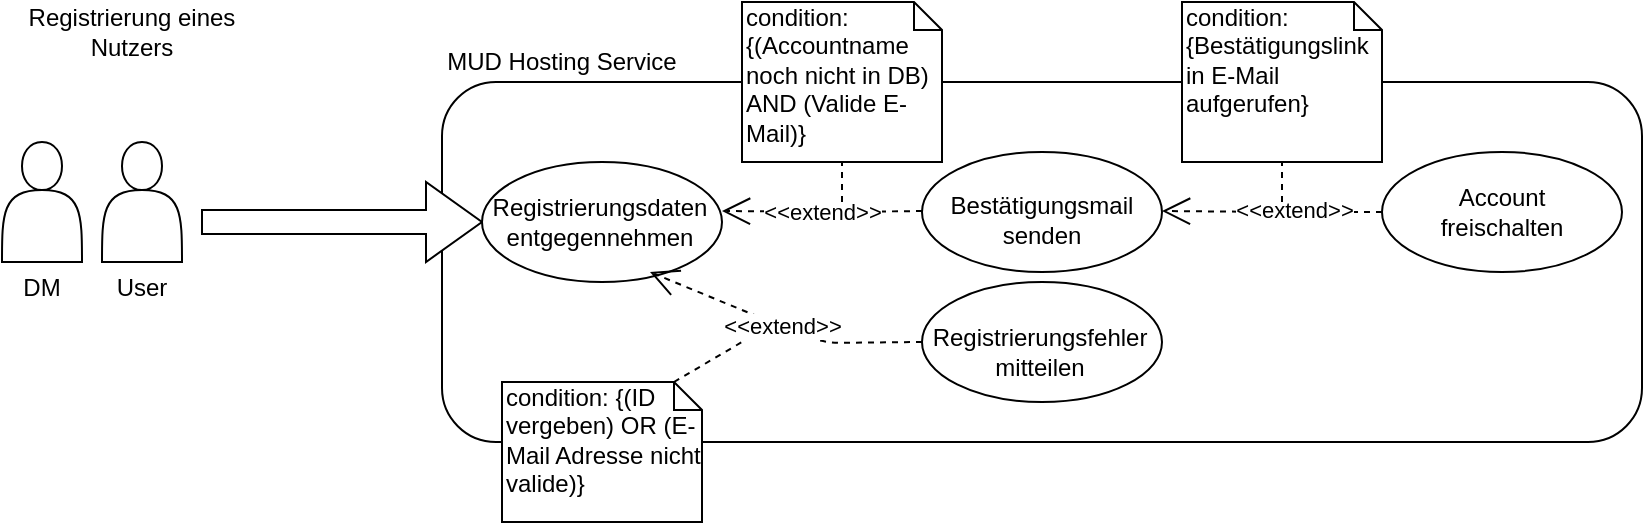 <mxfile version="12.9.5" type="device"><diagram name="Page-1" id="dd472eb7-4b8b-5cd9-a60b-b15522922e76"><mxGraphModel dx="782" dy="432" grid="1" gridSize="10" guides="1" tooltips="1" connect="1" arrows="1" fold="1" page="1" pageScale="1" pageWidth="1100" pageHeight="850" background="#ffffff" math="0" shadow="0"><root><mxCell id="0"/><mxCell id="1" parent="0"/><mxCell id="vd4xnHp-mZfhIF4lwEnJ-7" value="&lt;br&gt;&lt;br&gt;&lt;br&gt;&lt;br&gt;&lt;br&gt;&lt;br&gt;DM" style="shape=actor;whiteSpace=wrap;html=1;" parent="1" vertex="1"><mxGeometry x="90" y="200" width="40" height="60" as="geometry"/></mxCell><mxCell id="vd4xnHp-mZfhIF4lwEnJ-8" value="&lt;br&gt;&lt;br&gt;&lt;br&gt;&lt;br&gt;&lt;br&gt;&lt;br&gt;User" style="shape=actor;whiteSpace=wrap;html=1;" parent="1" vertex="1"><mxGeometry x="140" y="200" width="40" height="60" as="geometry"/></mxCell><mxCell id="SUzBqTEyGLBNT9fE7H9N-16" value="MUD Hosting Service" style="text;html=1;strokeColor=none;fillColor=none;align=center;verticalAlign=middle;whiteSpace=wrap;rounded=0;" parent="1" vertex="1"><mxGeometry x="290" y="150" width="160" height="20" as="geometry"/></mxCell><mxCell id="SUzBqTEyGLBNT9fE7H9N-17" value="" style="rounded=1;whiteSpace=wrap;html=1;" parent="1" vertex="1"><mxGeometry x="310" y="170" width="600" height="180" as="geometry"/></mxCell><mxCell id="SUzBqTEyGLBNT9fE7H9N-1" value="" style="shape=singleArrow;direction=west;whiteSpace=wrap;html=1;rotation=-180;" parent="1" vertex="1"><mxGeometry x="190" y="220" width="140" height="40" as="geometry"/></mxCell><mxCell id="SUzBqTEyGLBNT9fE7H9N-18" value="" style="ellipse;whiteSpace=wrap;html=1;" parent="1" vertex="1"><mxGeometry x="330" y="210" width="120" height="60" as="geometry"/></mxCell><mxCell id="SUzBqTEyGLBNT9fE7H9N-19" value="&lt;div&gt;Registrierungsdaten entgegennehmen&lt;/div&gt;" style="text;html=1;strokeColor=none;fillColor=none;align=center;verticalAlign=middle;whiteSpace=wrap;rounded=0;" parent="1" vertex="1"><mxGeometry x="339" y="215" width="100" height="50" as="geometry"/></mxCell><mxCell id="SUzBqTEyGLBNT9fE7H9N-20" value="Registrierung eines Nutzers" style="text;html=1;strokeColor=none;fillColor=none;align=center;verticalAlign=middle;whiteSpace=wrap;rounded=0;" parent="1" vertex="1"><mxGeometry x="90" y="130" width="130" height="30" as="geometry"/></mxCell><mxCell id="SUzBqTEyGLBNT9fE7H9N-23" value="&amp;lt;&amp;lt;extend&amp;gt;&amp;gt;" style="endArrow=open;endSize=12;dashed=1;html=1;" parent="1" edge="1"><mxGeometry width="160" relative="1" as="geometry"><mxPoint x="550" y="234.5" as="sourcePoint"/><mxPoint x="450" y="234.5" as="targetPoint"/><Array as="points"><mxPoint x="510" y="235"/></Array></mxGeometry></mxCell><mxCell id="SUzBqTEyGLBNT9fE7H9N-27" value="condition: {(Accountname noch nicht in DB) AND (Valide E-Mail)}" style="shape=note;whiteSpace=wrap;html=1;size=14;verticalAlign=top;align=left;spacingTop=-6;" parent="1" vertex="1"><mxGeometry x="460" y="130" width="100" height="80" as="geometry"/></mxCell><mxCell id="SUzBqTEyGLBNT9fE7H9N-29" value="" style="ellipse;whiteSpace=wrap;html=1;" parent="1" vertex="1"><mxGeometry x="550" y="205" width="120" height="60" as="geometry"/></mxCell><mxCell id="SUzBqTEyGLBNT9fE7H9N-28" value="Bestätigungsmail senden" style="text;html=1;strokeColor=none;fillColor=none;align=center;verticalAlign=middle;whiteSpace=wrap;rounded=0;" parent="1" vertex="1"><mxGeometry x="560" y="214" width="100" height="50" as="geometry"/></mxCell><mxCell id="SUzBqTEyGLBNT9fE7H9N-30" value="" style="endArrow=none;dashed=1;html=1;entryX=0.5;entryY=1;entryDx=0;entryDy=0;entryPerimeter=0;" parent="1" target="SUzBqTEyGLBNT9fE7H9N-27" edge="1"><mxGeometry width="50" height="50" relative="1" as="geometry"><mxPoint x="510" y="230" as="sourcePoint"/><mxPoint x="510" y="240" as="targetPoint"/></mxGeometry></mxCell><mxCell id="SUzBqTEyGLBNT9fE7H9N-32" value="&amp;lt;&amp;lt;extend&amp;gt;&amp;gt;" style="endArrow=open;endSize=12;dashed=1;html=1;entryX=0.75;entryY=1;entryDx=0;entryDy=0;exitX=0;exitY=0.5;exitDx=0;exitDy=0;" parent="1" source="SUzBqTEyGLBNT9fE7H9N-34" target="SUzBqTEyGLBNT9fE7H9N-19" edge="1"><mxGeometry width="160" relative="1" as="geometry"><mxPoint x="540" y="300" as="sourcePoint"/><mxPoint x="440" y="300" as="targetPoint"/><Array as="points"><mxPoint x="500" y="300.5"/></Array></mxGeometry></mxCell><mxCell id="SUzBqTEyGLBNT9fE7H9N-34" value="" style="ellipse;whiteSpace=wrap;html=1;" parent="1" vertex="1"><mxGeometry x="550" y="270" width="120" height="60" as="geometry"/></mxCell><mxCell id="SUzBqTEyGLBNT9fE7H9N-33" value="Registrierungsfehler mitteilen" style="text;html=1;strokeColor=none;fillColor=none;align=center;verticalAlign=middle;whiteSpace=wrap;rounded=0;" parent="1" vertex="1"><mxGeometry x="559" y="280" width="100" height="50" as="geometry"/></mxCell><mxCell id="SUzBqTEyGLBNT9fE7H9N-35" value="condition: {(ID vergeben) OR (E-Mail Adresse nicht valide)}" style="shape=note;whiteSpace=wrap;html=1;size=14;verticalAlign=top;align=left;spacingTop=-6;" parent="1" vertex="1"><mxGeometry x="340" y="320" width="100" height="70" as="geometry"/></mxCell><mxCell id="SUzBqTEyGLBNT9fE7H9N-36" value="" style="endArrow=none;dashed=1;html=1;exitX=0;exitY=0;exitDx=86;exitDy=0;exitPerimeter=0;" parent="1" source="SUzBqTEyGLBNT9fE7H9N-35" edge="1"><mxGeometry width="50" height="50" relative="1" as="geometry"><mxPoint x="470" y="380" as="sourcePoint"/><mxPoint x="460" y="300" as="targetPoint"/></mxGeometry></mxCell><mxCell id="UYxm3tRICaHPho7HVAit-2" value="" style="ellipse;whiteSpace=wrap;html=1;" vertex="1" parent="1"><mxGeometry x="780" y="205" width="120" height="60" as="geometry"/></mxCell><mxCell id="UYxm3tRICaHPho7HVAit-1" value="Account freischalten" style="text;html=1;strokeColor=none;fillColor=none;align=center;verticalAlign=middle;whiteSpace=wrap;rounded=0;" vertex="1" parent="1"><mxGeometry x="790" y="210" width="100" height="50" as="geometry"/></mxCell><mxCell id="UYxm3tRICaHPho7HVAit-3" value="&amp;lt;&amp;lt;extend&amp;gt;&amp;gt;" style="endArrow=open;endSize=12;dashed=1;html=1;exitX=0;exitY=0.5;exitDx=0;exitDy=0;" edge="1" parent="1" source="UYxm3tRICaHPho7HVAit-2"><mxGeometry x="-0.2" width="160" relative="1" as="geometry"><mxPoint x="770" y="234.5" as="sourcePoint"/><mxPoint x="670" y="234.5" as="targetPoint"/><Array as="points"><mxPoint x="730" y="235"/></Array><mxPoint y="-1" as="offset"/></mxGeometry></mxCell><mxCell id="UYxm3tRICaHPho7HVAit-4" value="condition: {Bestätigungslink in E-Mail aufgerufen}" style="shape=note;whiteSpace=wrap;html=1;size=14;verticalAlign=top;align=left;spacingTop=-6;" vertex="1" parent="1"><mxGeometry x="680" y="130" width="100" height="80" as="geometry"/></mxCell><mxCell id="UYxm3tRICaHPho7HVAit-5" value="" style="endArrow=none;dashed=1;html=1;entryX=0.5;entryY=1;entryDx=0;entryDy=0;entryPerimeter=0;" edge="1" parent="1" target="UYxm3tRICaHPho7HVAit-4"><mxGeometry width="50" height="50" relative="1" as="geometry"><mxPoint x="730" y="230" as="sourcePoint"/><mxPoint x="520" y="220" as="targetPoint"/></mxGeometry></mxCell></root></mxGraphModel></diagram></mxfile>
